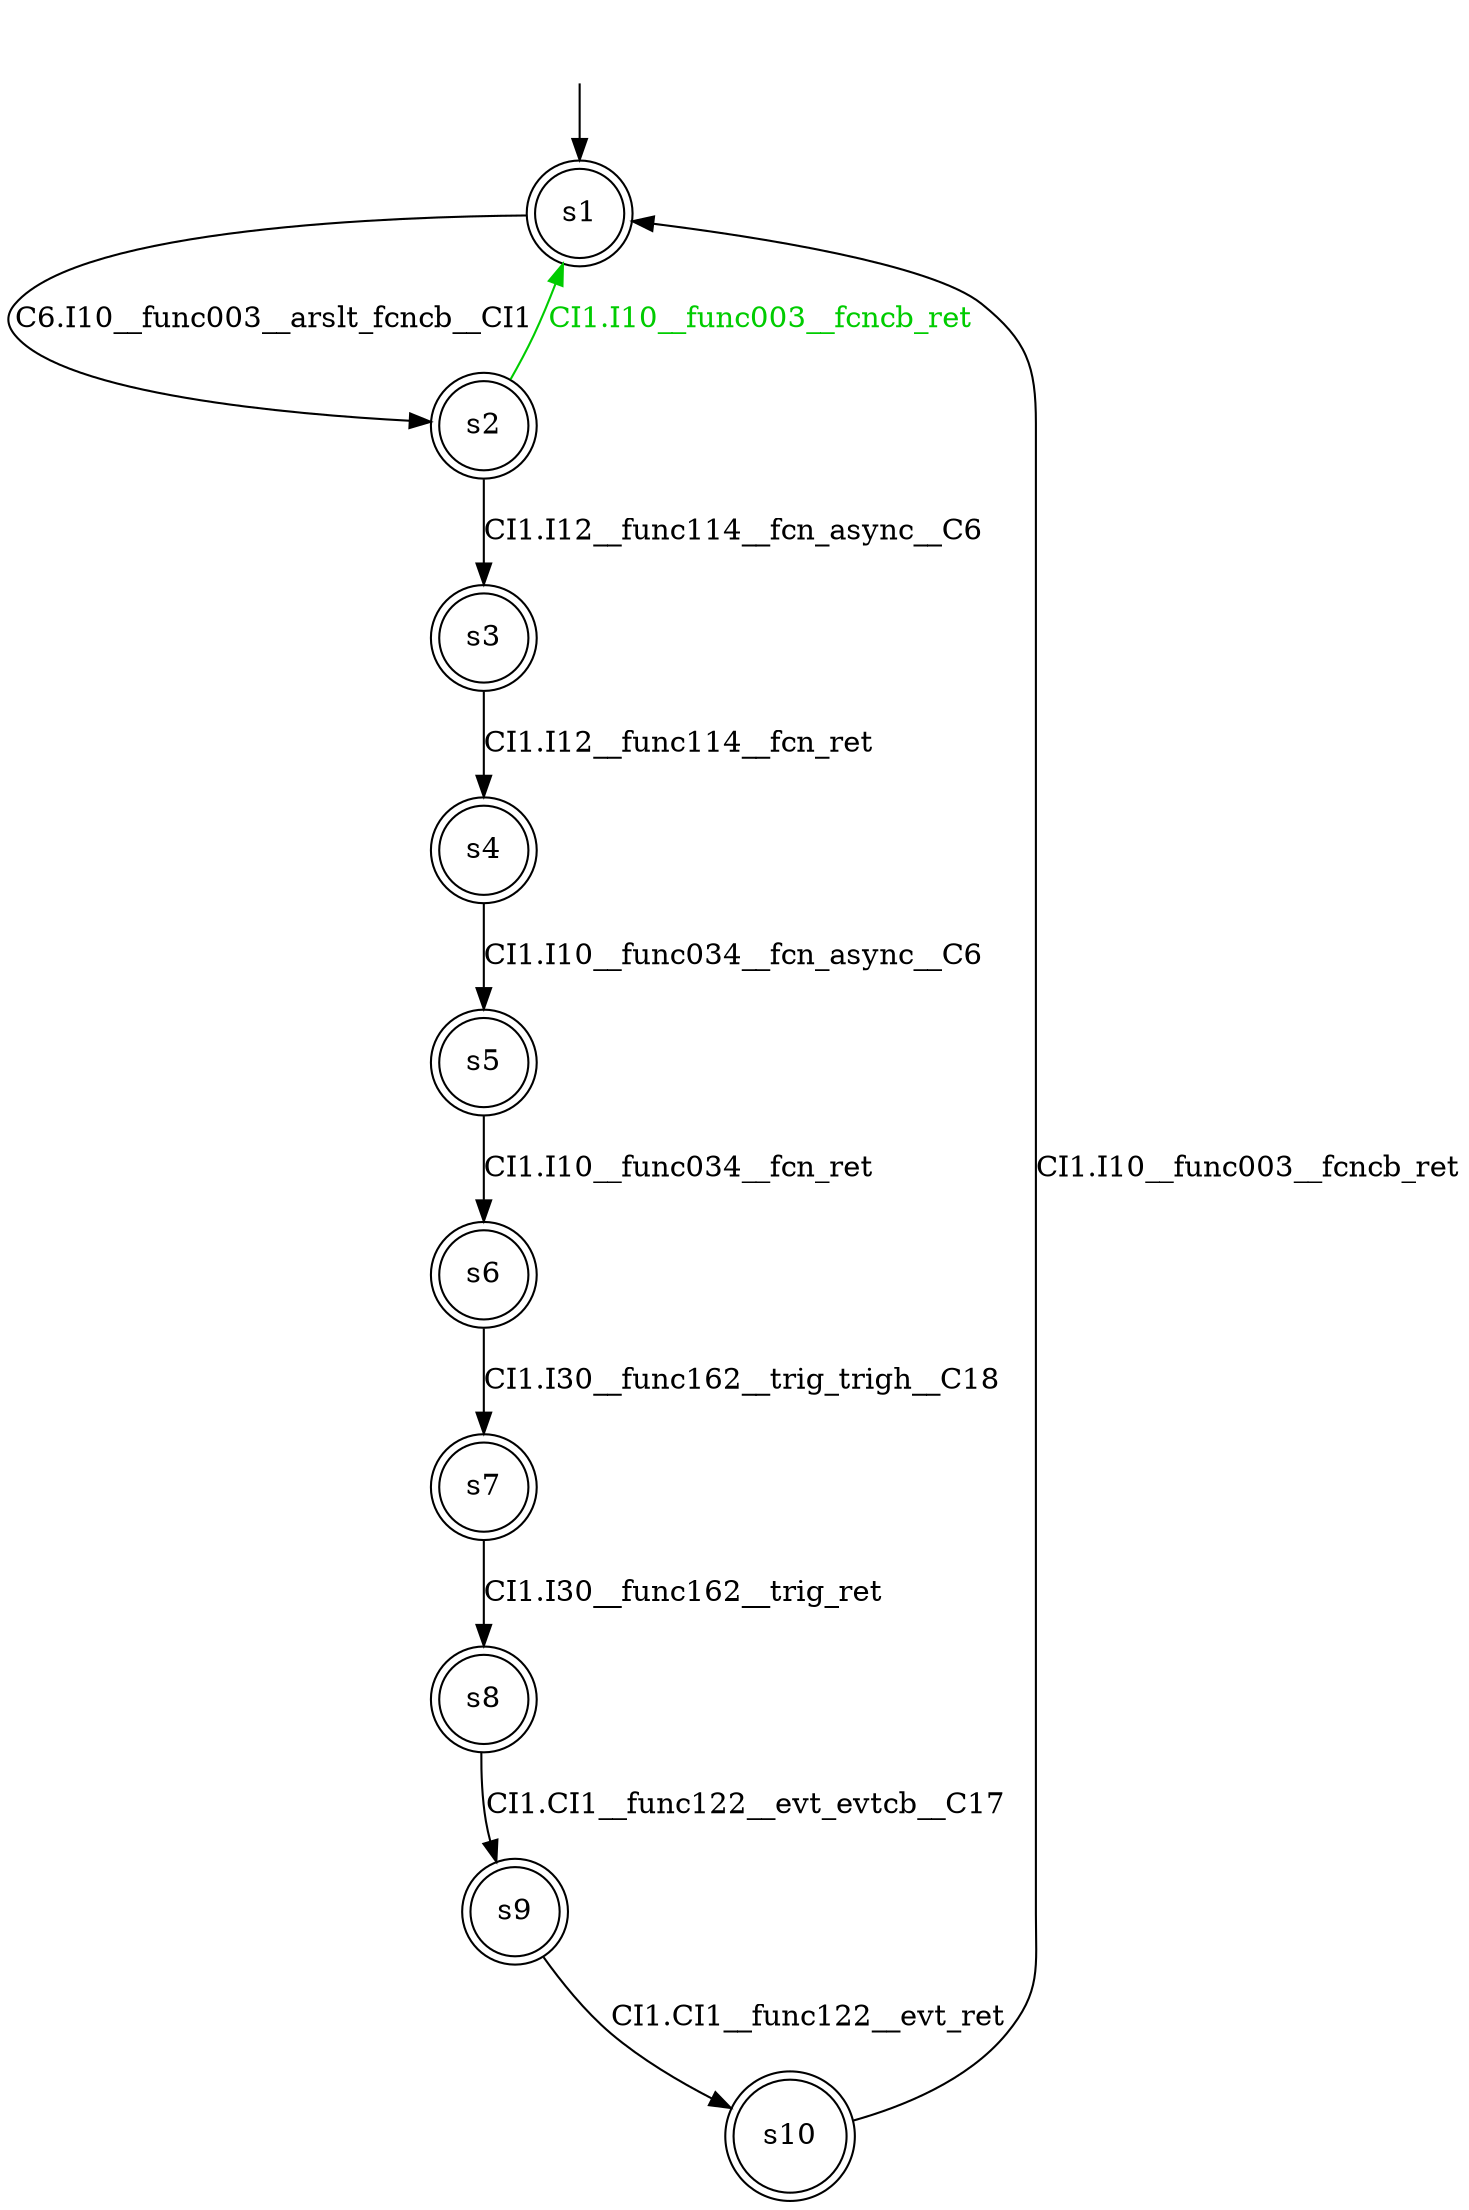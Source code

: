 digraph diffautomaton {
	1 [label=<s1> shape="doublecircle"];
	2 [label=<s2> shape="doublecircle"];
	3 [label=<s3> shape="doublecircle"];
	4 [label=<s4> shape="doublecircle"];
	5 [label=<s5> shape="doublecircle"];
	6 [label=<s6> shape="doublecircle"];
	7 [label=<s7> shape="doublecircle"];
	8 [label=<s8> shape="doublecircle"];
	9 [label=<s9> shape="doublecircle"];
	10 [label=<s10> shape="doublecircle"];
	__init1 [label=<> shape="none"];
	__init1 -> 1;
	1 -> 2 [label=<<font color="#000000">C6.I10__func003__arslt_fcncb__CI1</font>> id="1-0-2"];
	2 -> 3 [label=<<font color="#000000">CI1.I12__func114__fcn_async__C6</font>> id="2-0-3"];
	2 -> 1 [label=<<font color="#00cc00">CI1.I10__func003__fcncb_ret</font>> color="#00cc00" id="2-1-1"];
	3 -> 4 [label=<<font color="#000000">CI1.I12__func114__fcn_ret</font>> id="3-0-4"];
	4 -> 5 [label=<<font color="#000000">CI1.I10__func034__fcn_async__C6</font>> id="4-0-5"];
	5 -> 6 [label=<<font color="#000000">CI1.I10__func034__fcn_ret</font>> id="5-0-6"];
	6 -> 7 [label=<<font color="#000000">CI1.I30__func162__trig_trigh__C18</font>> id="6-0-7"];
	7 -> 8 [label=<<font color="#000000">CI1.I30__func162__trig_ret</font>> id="7-0-8"];
	8 -> 9 [label=<<font color="#000000">CI1.CI1__func122__evt_evtcb__C17</font>> id="8-0-9"];
	9 -> 10 [label=<<font color="#000000">CI1.CI1__func122__evt_ret</font>> id="9-0-10"];
	10 -> 1 [label=<<font color="#000000">CI1.I10__func003__fcncb_ret</font>> id="10-0-1"];
}
